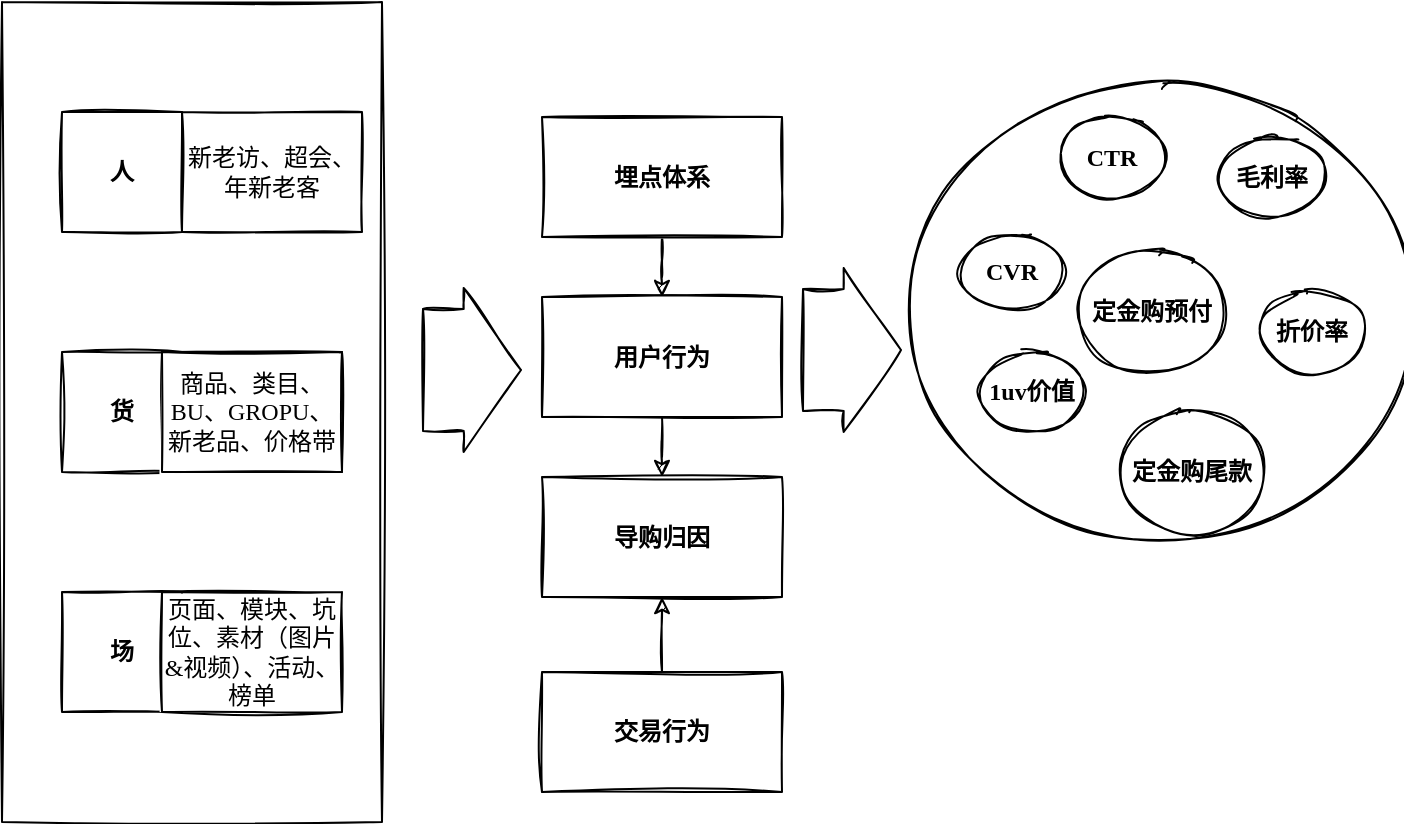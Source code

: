 <mxfile version="15.8.2" type="github">
  <diagram id="DVm1cHAixFEP3yzzqtct" name="第 1 页">
    <mxGraphModel dx="782" dy="457" grid="1" gridSize="10" guides="1" tooltips="1" connect="1" arrows="1" fold="1" page="1" pageScale="1" pageWidth="827" pageHeight="1169" math="0" shadow="0">
      <root>
        <mxCell id="0" />
        <mxCell id="1" parent="0" />
        <mxCell id="v-lsGg8hNjmcbaT2HnY6-23" value="" style="ellipse;whiteSpace=wrap;html=1;aspect=fixed;fontFamily=Comic Sans MS;fontStyle=1;sketch=1;" vertex="1" parent="1">
          <mxGeometry x="520" y="90" width="240" height="240" as="geometry" />
        </mxCell>
        <mxCell id="v-lsGg8hNjmcbaT2HnY6-12" value="" style="rounded=0;whiteSpace=wrap;html=1;fontFamily=Comic Sans MS;fontStyle=1;sketch=1;" vertex="1" parent="1">
          <mxGeometry x="60" y="55" width="190" height="410" as="geometry" />
        </mxCell>
        <mxCell id="v-lsGg8hNjmcbaT2HnY6-4" value="导购归因" style="rounded=0;whiteSpace=wrap;html=1;fontFamily=Comic Sans MS;fontStyle=1;sketch=1;" vertex="1" parent="1">
          <mxGeometry x="330" y="292.5" width="120" height="60" as="geometry" />
        </mxCell>
        <mxCell id="v-lsGg8hNjmcbaT2HnY6-5" value="&lt;span&gt;CTR&lt;/span&gt;" style="ellipse;whiteSpace=wrap;html=1;fontFamily=Comic Sans MS;fontStyle=1;sketch=1;" vertex="1" parent="1">
          <mxGeometry x="590" y="112.5" width="50" height="40" as="geometry" />
        </mxCell>
        <mxCell id="v-lsGg8hNjmcbaT2HnY6-6" value="CVR" style="ellipse;whiteSpace=wrap;html=1;fontStyle=1;fontFamily=Comic Sans MS;sketch=1;" vertex="1" parent="1">
          <mxGeometry x="540" y="170" width="50" height="40" as="geometry" />
        </mxCell>
        <mxCell id="v-lsGg8hNjmcbaT2HnY6-7" value="人" style="whiteSpace=wrap;html=1;aspect=fixed;fontFamily=Comic Sans MS;fontStyle=1;sketch=1;" vertex="1" parent="1">
          <mxGeometry x="90" y="110" width="60" height="60" as="geometry" />
        </mxCell>
        <mxCell id="v-lsGg8hNjmcbaT2HnY6-8" value="货&lt;span style=&quot;color: rgba(0, 0, 0, 0); font-size: 0px;&quot;&gt;%3CmxGraphModel%3E%3Croot%3E%3CmxCell%20id%3D%220%22%2F%3E%3CmxCell%20id%3D%221%22%20parent%3D%220%22%2F%3E%3CmxCell%20id%3D%222%22%20value%3D%22%E4%BA%BA%22%20style%3D%22whiteSpace%3Dwrap%3Bhtml%3D1%3Baspect%3Dfixed%3B%22%20vertex%3D%221%22%20parent%3D%221%22%3E%3CmxGeometry%20x%3D%22110%22%20y%3D%22170%22%20width%3D%2250%22%20height%3D%2250%22%20as%3D%22geometry%22%2F%3E%3C%2FmxCell%3E%3C%2Froot%3E%3C%2FmxGraphModel%3E&lt;/span&gt;" style="whiteSpace=wrap;html=1;aspect=fixed;fontFamily=Comic Sans MS;fontStyle=1;sketch=1;" vertex="1" parent="1">
          <mxGeometry x="90" y="230" width="60" height="60" as="geometry" />
        </mxCell>
        <mxCell id="v-lsGg8hNjmcbaT2HnY6-9" value="场" style="whiteSpace=wrap;html=1;aspect=fixed;fontFamily=Comic Sans MS;fontStyle=1;sketch=1;" vertex="1" parent="1">
          <mxGeometry x="90" y="350" width="60" height="60" as="geometry" />
        </mxCell>
        <mxCell id="v-lsGg8hNjmcbaT2HnY6-19" style="edgeStyle=orthogonalEdgeStyle;rounded=0;orthogonalLoop=1;jettySize=auto;html=1;exitX=0.5;exitY=1;exitDx=0;exitDy=0;fontFamily=Comic Sans MS;fontStyle=1;sketch=1;" edge="1" parent="1" source="v-lsGg8hNjmcbaT2HnY6-10" target="v-lsGg8hNjmcbaT2HnY6-4">
          <mxGeometry relative="1" as="geometry" />
        </mxCell>
        <mxCell id="v-lsGg8hNjmcbaT2HnY6-10" value="用户行为" style="rounded=0;whiteSpace=wrap;html=1;fontFamily=Comic Sans MS;fontStyle=1;sketch=1;" vertex="1" parent="1">
          <mxGeometry x="330" y="202.5" width="120" height="60" as="geometry" />
        </mxCell>
        <mxCell id="v-lsGg8hNjmcbaT2HnY6-18" style="edgeStyle=orthogonalEdgeStyle;rounded=0;orthogonalLoop=1;jettySize=auto;html=1;exitX=0.5;exitY=1;exitDx=0;exitDy=0;fontFamily=Comic Sans MS;fontStyle=1;sketch=1;" edge="1" parent="1" source="v-lsGg8hNjmcbaT2HnY6-14" target="v-lsGg8hNjmcbaT2HnY6-10">
          <mxGeometry relative="1" as="geometry" />
        </mxCell>
        <mxCell id="v-lsGg8hNjmcbaT2HnY6-14" value="埋点体系" style="rounded=0;whiteSpace=wrap;html=1;fontFamily=Comic Sans MS;fontStyle=1;sketch=1;" vertex="1" parent="1">
          <mxGeometry x="330" y="112.5" width="120" height="60" as="geometry" />
        </mxCell>
        <mxCell id="v-lsGg8hNjmcbaT2HnY6-30" value="新老访、超会、年新老客" style="rounded=0;whiteSpace=wrap;html=1;fontFamily=Comic Sans MS;fontStyle=0;sketch=1;" vertex="1" parent="1">
          <mxGeometry x="150" y="110" width="90" height="60" as="geometry" />
        </mxCell>
        <mxCell id="v-lsGg8hNjmcbaT2HnY6-31" value="商品、类目、BU、GROPU、新老品、价格带" style="rounded=0;whiteSpace=wrap;html=1;fontFamily=Comic Sans MS;fontStyle=1;sketch=1;" vertex="1" parent="1">
          <mxGeometry x="140" y="230" width="90" height="60" as="geometry" />
        </mxCell>
        <mxCell id="v-lsGg8hNjmcbaT2HnY6-32" value="&lt;span&gt;毛利率&lt;/span&gt;" style="ellipse;whiteSpace=wrap;html=1;fontFamily=Comic Sans MS;fontStyle=1;sketch=1;" vertex="1" parent="1">
          <mxGeometry x="670" y="122.5" width="50" height="40" as="geometry" />
        </mxCell>
        <mxCell id="v-lsGg8hNjmcbaT2HnY6-33" value="&lt;span&gt;定金购预付&lt;/span&gt;" style="ellipse;whiteSpace=wrap;html=1;fontFamily=Comic Sans MS;fontStyle=1;sketch=1;" vertex="1" parent="1">
          <mxGeometry x="600" y="180" width="70" height="60" as="geometry" />
        </mxCell>
        <mxCell id="v-lsGg8hNjmcbaT2HnY6-35" value="&lt;span&gt;定金购尾款&lt;/span&gt;" style="ellipse;whiteSpace=wrap;html=1;fontFamily=Comic Sans MS;fontStyle=1;sketch=1;" vertex="1" parent="1">
          <mxGeometry x="620" y="260" width="70" height="60" as="geometry" />
        </mxCell>
        <mxCell id="v-lsGg8hNjmcbaT2HnY6-36" value="页面、模块、坑位、素材（图片&amp;amp;视频）、活动、榜单" style="rounded=0;whiteSpace=wrap;html=1;fontFamily=Comic Sans MS;fontStyle=0;sketch=1;" vertex="1" parent="1">
          <mxGeometry x="140" y="350" width="90" height="60" as="geometry" />
        </mxCell>
        <mxCell id="v-lsGg8hNjmcbaT2HnY6-37" value="" style="shape=flexArrow;endArrow=classic;html=1;rounded=0;width=61;endSize=9.22;fontFamily=Comic Sans MS;fontStyle=1;sketch=1;" edge="1" parent="1">
          <mxGeometry width="50" height="50" relative="1" as="geometry">
            <mxPoint x="270" y="239" as="sourcePoint" />
            <mxPoint x="320" y="239" as="targetPoint" />
          </mxGeometry>
        </mxCell>
        <mxCell id="v-lsGg8hNjmcbaT2HnY6-47" value="" style="shape=flexArrow;endArrow=classic;html=1;rounded=0;width=61;endSize=9.22;fontFamily=Comic Sans MS;fontStyle=1;sketch=1;" edge="1" parent="1">
          <mxGeometry width="50" height="50" relative="1" as="geometry">
            <mxPoint x="460" y="229" as="sourcePoint" />
            <mxPoint x="510" y="229" as="targetPoint" />
          </mxGeometry>
        </mxCell>
        <mxCell id="v-lsGg8hNjmcbaT2HnY6-48" value="1uv价值" style="ellipse;whiteSpace=wrap;html=1;fontStyle=1;fontFamily=Comic Sans MS;sketch=1;" vertex="1" parent="1">
          <mxGeometry x="550" y="230" width="50" height="40" as="geometry" />
        </mxCell>
        <mxCell id="v-lsGg8hNjmcbaT2HnY6-49" value="&lt;span&gt;折价率&lt;/span&gt;" style="ellipse;whiteSpace=wrap;html=1;fontFamily=Comic Sans MS;fontStyle=1;sketch=1;" vertex="1" parent="1">
          <mxGeometry x="690" y="200" width="50" height="40" as="geometry" />
        </mxCell>
        <mxCell id="v-lsGg8hNjmcbaT2HnY6-52" style="edgeStyle=orthogonalEdgeStyle;rounded=0;orthogonalLoop=1;jettySize=auto;html=1;exitX=0.5;exitY=0;exitDx=0;exitDy=0;entryX=0.5;entryY=1;entryDx=0;entryDy=0;fontFamily=Comic Sans MS;sketch=1;" edge="1" parent="1" source="v-lsGg8hNjmcbaT2HnY6-51" target="v-lsGg8hNjmcbaT2HnY6-4">
          <mxGeometry relative="1" as="geometry" />
        </mxCell>
        <mxCell id="v-lsGg8hNjmcbaT2HnY6-51" value="交易行为" style="rounded=0;whiteSpace=wrap;html=1;fontFamily=Comic Sans MS;fontStyle=1;sketch=1;" vertex="1" parent="1">
          <mxGeometry x="330" y="390" width="120" height="60" as="geometry" />
        </mxCell>
        <mxCell id="v-lsGg8hNjmcbaT2HnY6-53" value="商品、类目、BU、GROPU、新老品、价格带" style="rounded=0;whiteSpace=wrap;html=1;fontFamily=Comic Sans MS;fontStyle=0;sketch=1;" vertex="1" parent="1">
          <mxGeometry x="140" y="230" width="90" height="60" as="geometry" />
        </mxCell>
      </root>
    </mxGraphModel>
  </diagram>
</mxfile>
